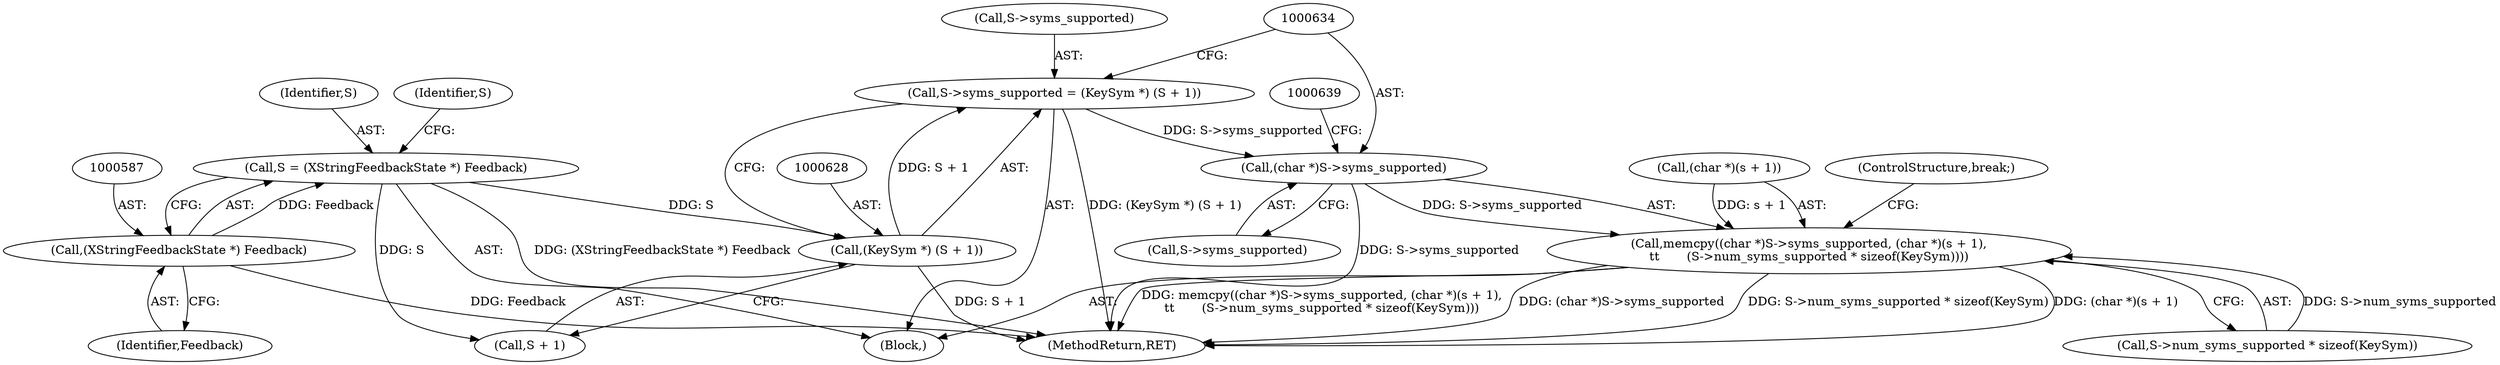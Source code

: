 digraph "0_libXi_19a9cd607de73947fcfb104682f203ffe4e1f4e5_1@pointer" {
"1000623" [label="(Call,S->syms_supported = (KeySym *) (S + 1))"];
"1000627" [label="(Call,(KeySym *) (S + 1))"];
"1000584" [label="(Call,S = (XStringFeedbackState *) Feedback)"];
"1000586" [label="(Call,(XStringFeedbackState *) Feedback)"];
"1000633" [label="(Call,(char *)S->syms_supported)"];
"1000632" [label="(Call,memcpy((char *)S->syms_supported, (char *)(s + 1),\n\t\t       (S->num_syms_supported * sizeof(KeySym))))"];
"1000591" [label="(Identifier,S)"];
"1000638" [label="(Call,(char *)(s + 1))"];
"1000775" [label="(MethodReturn,RET)"];
"1000585" [label="(Identifier,S)"];
"1000649" [label="(ControlStructure,break;)"];
"1000588" [label="(Identifier,Feedback)"];
"1000629" [label="(Call,S + 1)"];
"1000623" [label="(Call,S->syms_supported = (KeySym *) (S + 1))"];
"1000627" [label="(Call,(KeySym *) (S + 1))"];
"1000635" [label="(Call,S->syms_supported)"];
"1000586" [label="(Call,(XStringFeedbackState *) Feedback)"];
"1000633" [label="(Call,(char *)S->syms_supported)"];
"1000576" [label="(Block,)"];
"1000584" [label="(Call,S = (XStringFeedbackState *) Feedback)"];
"1000624" [label="(Call,S->syms_supported)"];
"1000643" [label="(Call,S->num_syms_supported * sizeof(KeySym))"];
"1000632" [label="(Call,memcpy((char *)S->syms_supported, (char *)(s + 1),\n\t\t       (S->num_syms_supported * sizeof(KeySym))))"];
"1000623" -> "1000576"  [label="AST: "];
"1000623" -> "1000627"  [label="CFG: "];
"1000624" -> "1000623"  [label="AST: "];
"1000627" -> "1000623"  [label="AST: "];
"1000634" -> "1000623"  [label="CFG: "];
"1000623" -> "1000775"  [label="DDG: (KeySym *) (S + 1)"];
"1000627" -> "1000623"  [label="DDG: S + 1"];
"1000623" -> "1000633"  [label="DDG: S->syms_supported"];
"1000627" -> "1000629"  [label="CFG: "];
"1000628" -> "1000627"  [label="AST: "];
"1000629" -> "1000627"  [label="AST: "];
"1000627" -> "1000775"  [label="DDG: S + 1"];
"1000584" -> "1000627"  [label="DDG: S"];
"1000584" -> "1000576"  [label="AST: "];
"1000584" -> "1000586"  [label="CFG: "];
"1000585" -> "1000584"  [label="AST: "];
"1000586" -> "1000584"  [label="AST: "];
"1000591" -> "1000584"  [label="CFG: "];
"1000584" -> "1000775"  [label="DDG: (XStringFeedbackState *) Feedback"];
"1000586" -> "1000584"  [label="DDG: Feedback"];
"1000584" -> "1000629"  [label="DDG: S"];
"1000586" -> "1000588"  [label="CFG: "];
"1000587" -> "1000586"  [label="AST: "];
"1000588" -> "1000586"  [label="AST: "];
"1000586" -> "1000775"  [label="DDG: Feedback"];
"1000633" -> "1000632"  [label="AST: "];
"1000633" -> "1000635"  [label="CFG: "];
"1000634" -> "1000633"  [label="AST: "];
"1000635" -> "1000633"  [label="AST: "];
"1000639" -> "1000633"  [label="CFG: "];
"1000633" -> "1000775"  [label="DDG: S->syms_supported"];
"1000633" -> "1000632"  [label="DDG: S->syms_supported"];
"1000632" -> "1000576"  [label="AST: "];
"1000632" -> "1000643"  [label="CFG: "];
"1000638" -> "1000632"  [label="AST: "];
"1000643" -> "1000632"  [label="AST: "];
"1000649" -> "1000632"  [label="CFG: "];
"1000632" -> "1000775"  [label="DDG: S->num_syms_supported * sizeof(KeySym)"];
"1000632" -> "1000775"  [label="DDG: (char *)(s + 1)"];
"1000632" -> "1000775"  [label="DDG: memcpy((char *)S->syms_supported, (char *)(s + 1),\n\t\t       (S->num_syms_supported * sizeof(KeySym)))"];
"1000632" -> "1000775"  [label="DDG: (char *)S->syms_supported"];
"1000638" -> "1000632"  [label="DDG: s + 1"];
"1000643" -> "1000632"  [label="DDG: S->num_syms_supported"];
}
